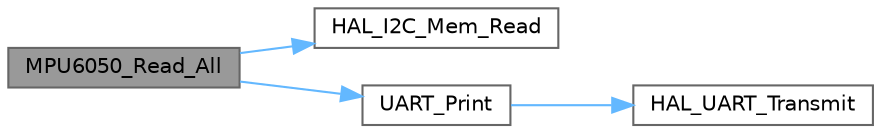 digraph "MPU6050_Read_All"
{
 // INTERACTIVE_SVG=YES
 // LATEX_PDF_SIZE
  bgcolor="transparent";
  edge [fontname=Helvetica,fontsize=10,labelfontname=Helvetica,labelfontsize=10];
  node [fontname=Helvetica,fontsize=10,shape=box,height=0.2,width=0.4];
  rankdir="LR";
  Node1 [id="Node000001",label="MPU6050_Read_All",height=0.2,width=0.4,color="gray40", fillcolor="grey60", style="filled", fontcolor="black",tooltip="Read all MPU6050 data (accelerometer, gyroscope, temperature)"];
  Node1 -> Node2 [id="edge1_Node000001_Node000002",color="steelblue1",style="solid",tooltip=" "];
  Node2 [id="Node000002",label="HAL_I2C_Mem_Read",height=0.2,width=0.4,color="grey40", fillcolor="white", style="filled",URL="$group___i2_c___exported___functions___group2.html#ga7b593a1b85bd989dd002ee209eae4ad2",tooltip=" "];
  Node1 -> Node3 [id="edge2_Node000001_Node000003",color="steelblue1",style="solid",tooltip=" "];
  Node3 [id="Node000003",label="UART_Print",height=0.2,width=0.4,color="grey40", fillcolor="white", style="filled",URL="$main_8c.html#a01826407f33964dcb5e4963322a3e44a",tooltip="Send string via UART2."];
  Node3 -> Node4 [id="edge3_Node000003_Node000004",color="steelblue1",style="solid",tooltip=" "];
  Node4 [id="Node000004",label="HAL_UART_Transmit",height=0.2,width=0.4,color="grey40", fillcolor="white", style="filled",URL="$group___u_a_r_t___exported___functions___group2.html#ga01a7a7ac3cf0a262814ba44ee7580ddb",tooltip=" "];
}

